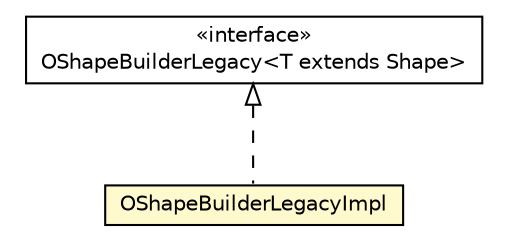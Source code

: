 #!/usr/local/bin/dot
#
# Class diagram 
# Generated by UMLGraph version R5_6-24-gf6e263 (http://www.umlgraph.org/)
#

digraph G {
	edge [fontname="Helvetica",fontsize=10,labelfontname="Helvetica",labelfontsize=10];
	node [fontname="Helvetica",fontsize=10,shape=plaintext];
	nodesep=0.25;
	ranksep=0.5;
	// com.orientechnologies.spatial.shape.legacy.OShapeBuilderLegacyImpl
	c6765217 [label=<<table title="com.orientechnologies.spatial.shape.legacy.OShapeBuilderLegacyImpl" border="0" cellborder="1" cellspacing="0" cellpadding="2" port="p" bgcolor="lemonChiffon" href="./OShapeBuilderLegacyImpl.html">
		<tr><td><table border="0" cellspacing="0" cellpadding="1">
<tr><td align="center" balign="center"> OShapeBuilderLegacyImpl </td></tr>
		</table></td></tr>
		</table>>, URL="./OShapeBuilderLegacyImpl.html", fontname="Helvetica", fontcolor="black", fontsize=10.0];
	// com.orientechnologies.spatial.shape.legacy.OShapeBuilderLegacy<T extends org.locationtech.spatial4j.shape.Shape>
	c6765219 [label=<<table title="com.orientechnologies.spatial.shape.legacy.OShapeBuilderLegacy" border="0" cellborder="1" cellspacing="0" cellpadding="2" port="p" href="./OShapeBuilderLegacy.html">
		<tr><td><table border="0" cellspacing="0" cellpadding="1">
<tr><td align="center" balign="center"> &#171;interface&#187; </td></tr>
<tr><td align="center" balign="center"> OShapeBuilderLegacy&lt;T extends Shape&gt; </td></tr>
		</table></td></tr>
		</table>>, URL="./OShapeBuilderLegacy.html", fontname="Helvetica", fontcolor="black", fontsize=10.0];
	//com.orientechnologies.spatial.shape.legacy.OShapeBuilderLegacyImpl implements com.orientechnologies.spatial.shape.legacy.OShapeBuilderLegacy<T extends org.locationtech.spatial4j.shape.Shape>
	c6765219:p -> c6765217:p [dir=back,arrowtail=empty,style=dashed];
}

